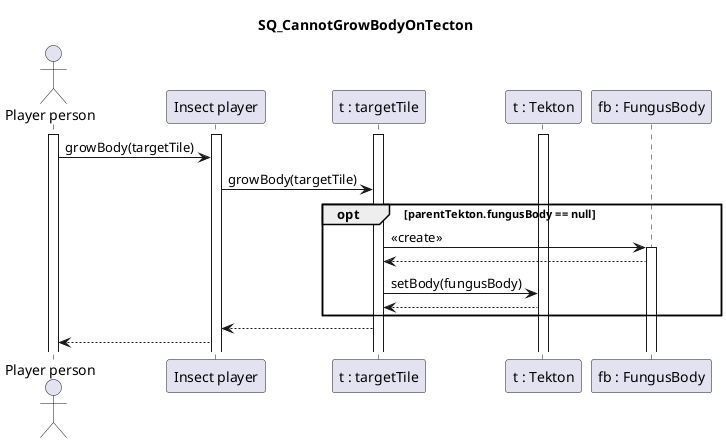 @startuml SQ_CannotGrowBodyOnTecton
title SQ_CannotGrowBodyOnTecton

actor "Player person" as Pp
participant "Insect player" as Ip
participant "t : targetTile" as Tt
participant "t : Tekton" as T
participant "fb : FungusBody" as Fb

activate Pp
activate Ip
activate T
activate Tt

Pp -> Ip : growBody(targetTile)
Ip -> Tt : growBody(targetTile)
opt parentTekton.fungusBody == null
    Tt -> Fb : <<create>>
    activate Fb
    Fb --> Tt
    Tt -> T : setBody(fungusBody)
    T --> Tt
end
Tt --> Ip
Ip --> Pp


@enduml